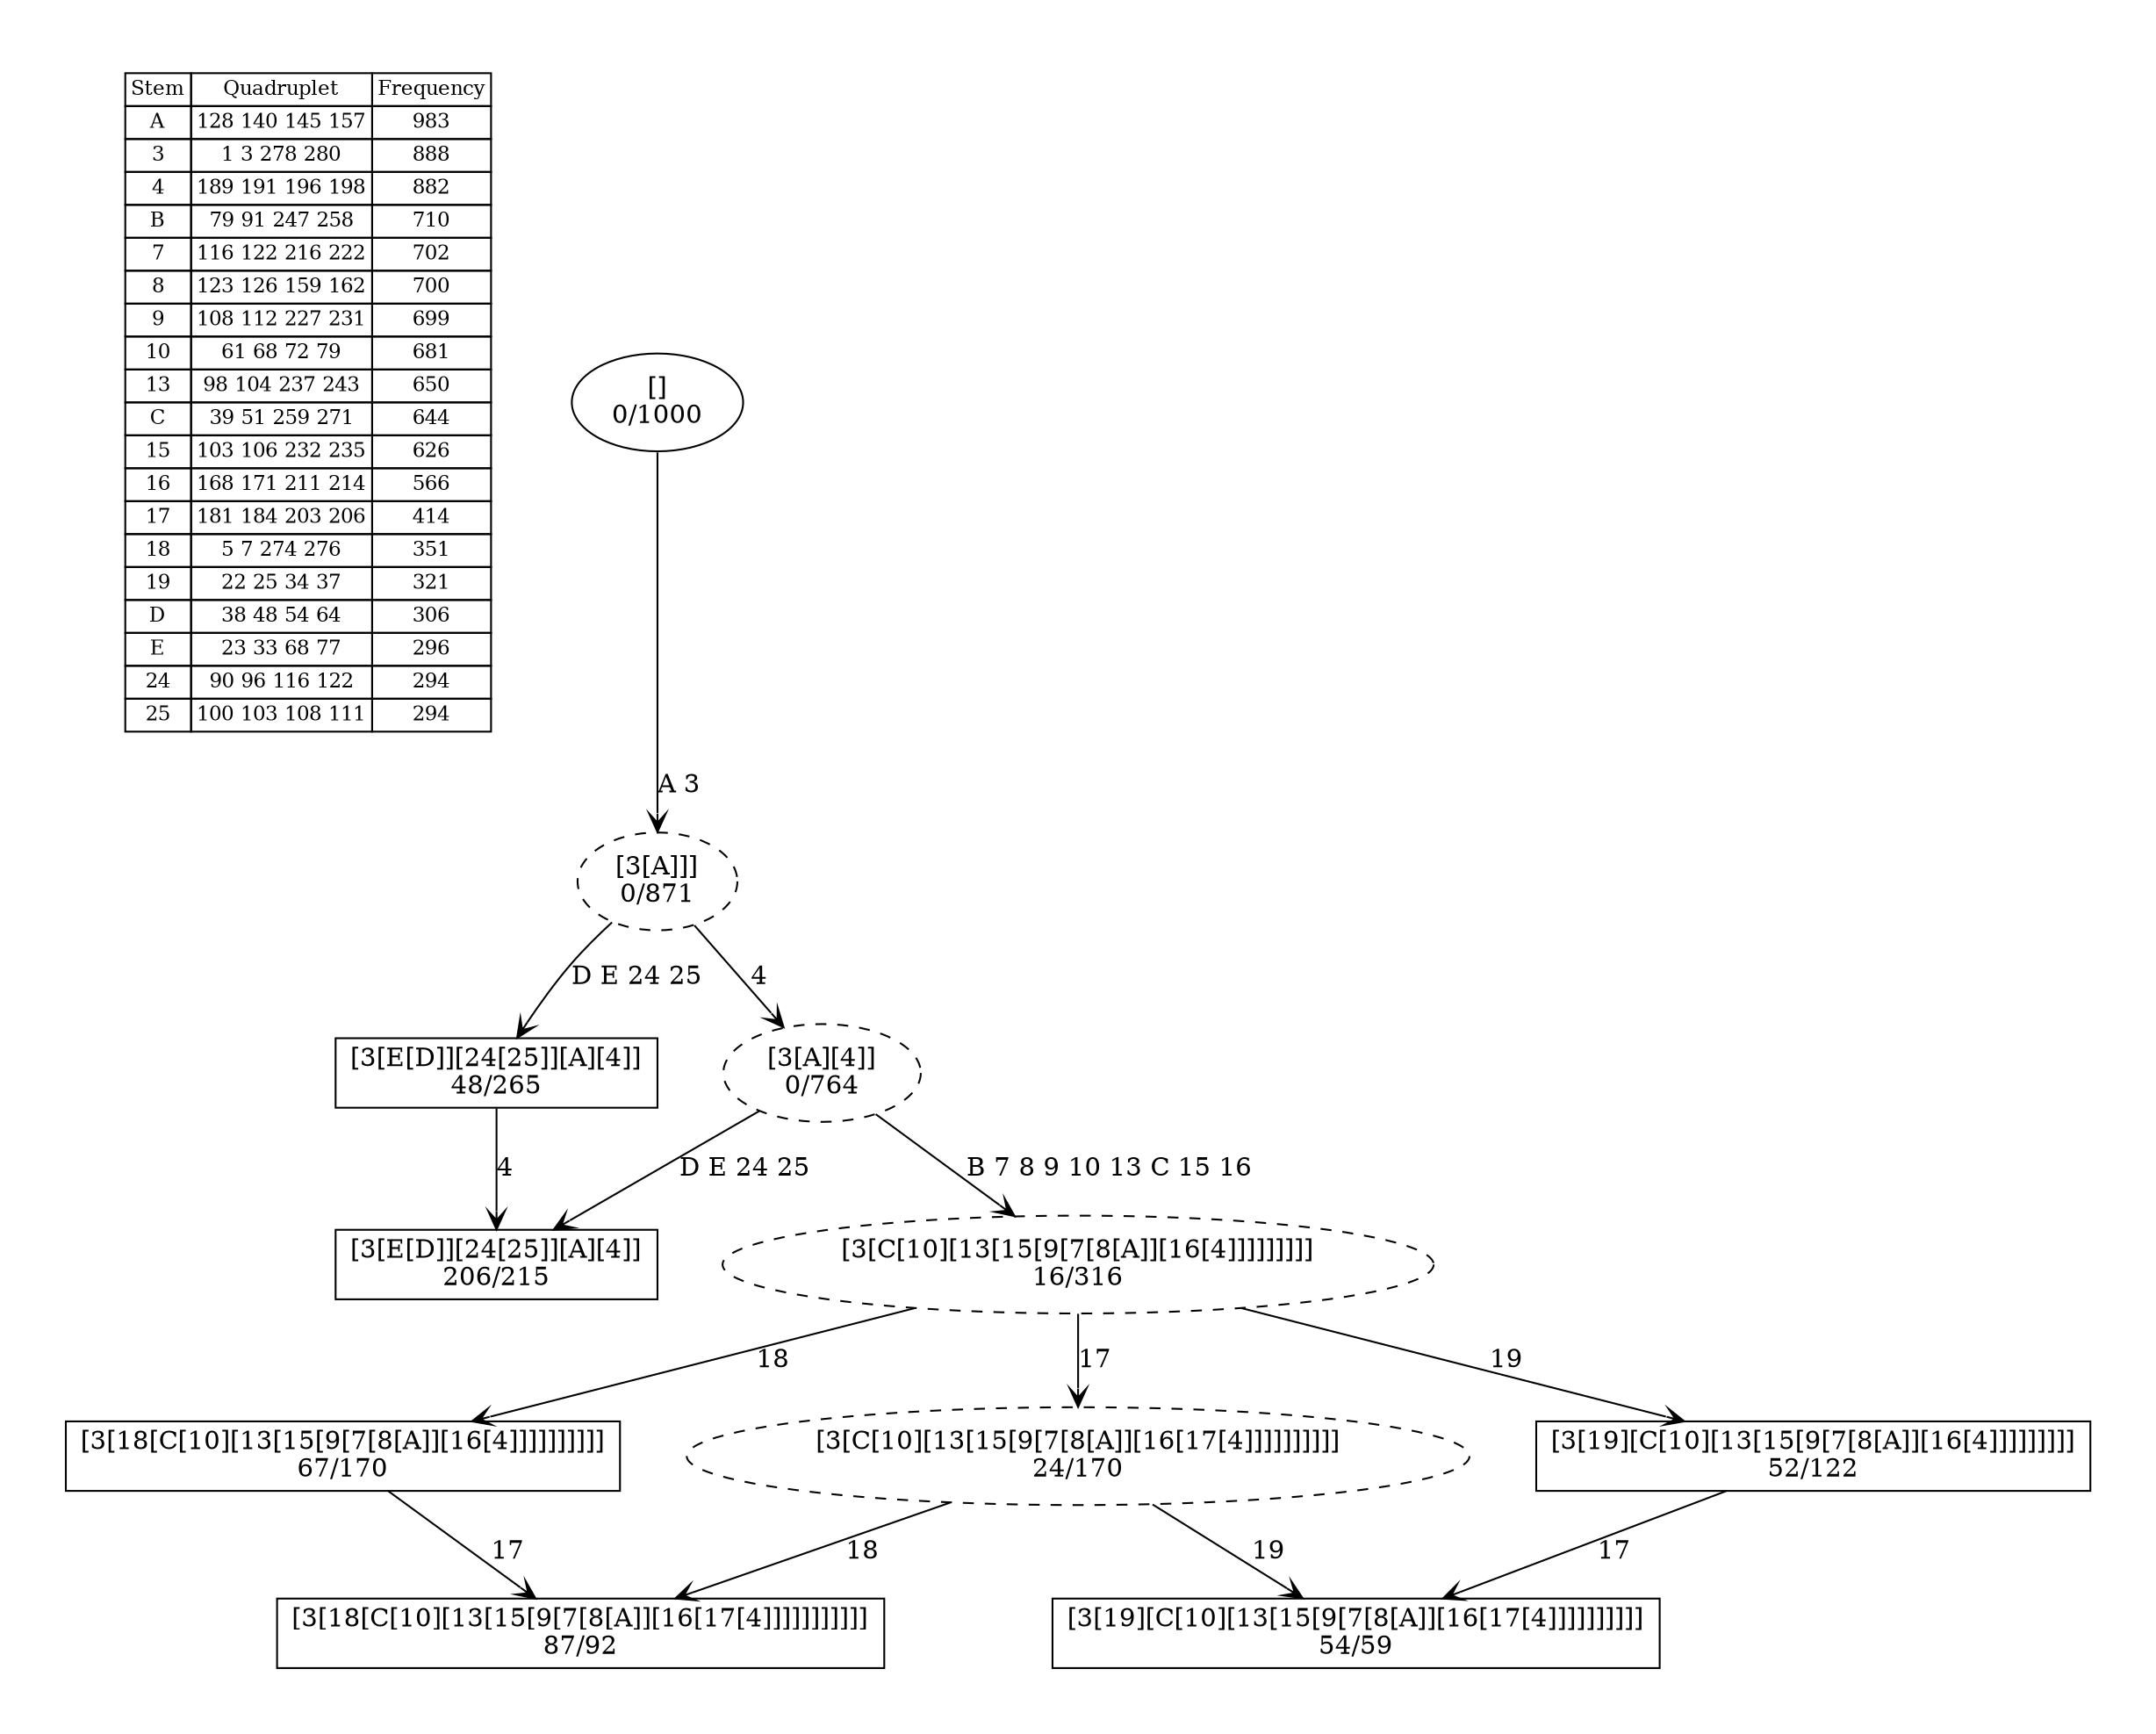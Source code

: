 digraph G {
	pad = 0.5;
	nodesep = 0.5;
"legend" [label = < <table border="0" cellborder="1" cellspacing="0"><tr><td>Stem</td><td>Quadruplet</td><td>Frequency</td></tr>
<tr><td>A</td><td>128 140 145 157</td><td>983</td></tr>
<tr><td>3</td><td>1 3 278 280</td><td>888</td></tr>
<tr><td>4</td><td>189 191 196 198</td><td>882</td></tr>
<tr><td>B</td><td>79 91 247 258</td><td>710</td></tr>
<tr><td>7</td><td>116 122 216 222</td><td>702</td></tr>
<tr><td>8</td><td>123 126 159 162</td><td>700</td></tr>
<tr><td>9</td><td>108 112 227 231</td><td>699</td></tr>
<tr><td>10</td><td>61 68 72 79</td><td>681</td></tr>
<tr><td>13</td><td>98 104 237 243</td><td>650</td></tr>
<tr><td>C</td><td>39 51 259 271</td><td>644</td></tr>
<tr><td>15</td><td>103 106 232 235</td><td>626</td></tr>
<tr><td>16</td><td>168 171 211 214</td><td>566</td></tr>
<tr><td>17</td><td>181 184 203 206</td><td>414</td></tr>
<tr><td>18</td><td>5 7 274 276</td><td>351</td></tr>
<tr><td>19</td><td>22 25 34 37</td><td>321</td></tr>
<tr><td>D</td><td>38 48 54 64</td><td>306</td></tr>
<tr><td>E</td><td>23 33 68 77</td><td>296</td></tr>
<tr><td>24</td><td>90 96 116 122</td><td>294</td></tr>
<tr><td>25</td><td>100 103 108 111</td><td>294</td></tr>
</table>>, shape = plaintext, fontsize=11];
"A 3 4 D E 24 25 " [shape = box];
"A 3 4 B 7 8 9 10 13 C 15 16 17 18 " [shape = box];
"A 3 4 B 7 8 9 10 13 C 15 16 18 " [shape = box];
"A 3 4 B 7 8 9 10 13 C 15 16 17 19 " [shape = box];
"A 3 4 B 7 8 9 10 13 C 15 16 19 " [shape = box];
"A 3 D E 24 25 " [shape = box];
"A 3 4 " [style = dashed];
"A 3 4 B 7 8 9 10 13 C 15 16 17 " [style = dashed];
"A 3 4 B 7 8 9 10 13 C 15 16 " [style = dashed];
"A 3 " [style = dashed];
"A 3 4 D E 24 25 " [label = "[3[E[D]][24[25]][A][4]]\n206/215"];
"A 3 4 B 7 8 9 10 13 C 15 16 17 18 " [label = "[3[18[C[10][13[15[9[7[8[A]][16[17[4]]]]]]]]]]]\n87/92"];
"A 3 4 B 7 8 9 10 13 C 15 16 18 " [label = "[3[18[C[10][13[15[9[7[8[A]][16[4]]]]]]]]]]\n67/170"];
"A 3 4 B 7 8 9 10 13 C 15 16 17 19 " [label = "[3[19][C[10][13[15[9[7[8[A]][16[17[4]]]]]]]]]]\n54/59"];
"A 3 4 B 7 8 9 10 13 C 15 16 19 " [label = "[3[19][C[10][13[15[9[7[8[A]][16[4]]]]]]]]]\n52/122"];
"A 3 D E 24 25 " [label = "[3[E[D]][24[25]][A][4]]\n48/265"];
"A 3 4 " [label = "[3[A][4]]\n0/764"];
"A 3 4 B 7 8 9 10 13 C 15 16 17 " [label = "[3[C[10][13[15[9[7[8[A]][16[17[4]]]]]]]]]]\n24/170"];
"A 3 4 B 7 8 9 10 13 C 15 16 " [label = "[3[C[10][13[15[9[7[8[A]][16[4]]]]]]]]]\n16/316"];
"A 3 " [label = "[3[A]]]\n0/871"];
"" [label = "[]\n0/1000"];
"A 3 4 B 7 8 9 10 13 C 15 16 18 " -> "A 3 4 B 7 8 9 10 13 C 15 16 17 18 " [label = "17 ", arrowhead = vee];
"A 3 4 B 7 8 9 10 13 C 15 16 19 " -> "A 3 4 B 7 8 9 10 13 C 15 16 17 19 " [label = "17 ", arrowhead = vee];
"A 3 D E 24 25 " -> "A 3 4 D E 24 25 " [label = "4 ", arrowhead = vee];
"A 3 4 " -> "A 3 4 D E 24 25 " [label = "D E 24 25 ", arrowhead = vee];
"A 3 4 " -> "A 3 4 B 7 8 9 10 13 C 15 16 " [label = "B 7 8 9 10 13 C 15 16 ", arrowhead = vee];
"A 3 4 B 7 8 9 10 13 C 15 16 17 " -> "A 3 4 B 7 8 9 10 13 C 15 16 17 18 " [label = "18 ", arrowhead = vee];
"A 3 4 B 7 8 9 10 13 C 15 16 17 " -> "A 3 4 B 7 8 9 10 13 C 15 16 17 19 " [label = "19 ", arrowhead = vee];
"A 3 4 B 7 8 9 10 13 C 15 16 " -> "A 3 4 B 7 8 9 10 13 C 15 16 19 " [label = "19 ", arrowhead = vee];
"A 3 4 B 7 8 9 10 13 C 15 16 " -> "A 3 4 B 7 8 9 10 13 C 15 16 17 " [label = "17 ", arrowhead = vee];
"A 3 4 B 7 8 9 10 13 C 15 16 " -> "A 3 4 B 7 8 9 10 13 C 15 16 18 " [label = "18 ", arrowhead = vee];
"A 3 " -> "A 3 D E 24 25 " [label = "D E 24 25 ", arrowhead = vee];
"A 3 " -> "A 3 4 " [label = "4 ", arrowhead = vee];
"" -> "A 3 " [label = "A 3 ", arrowhead = vee];
}